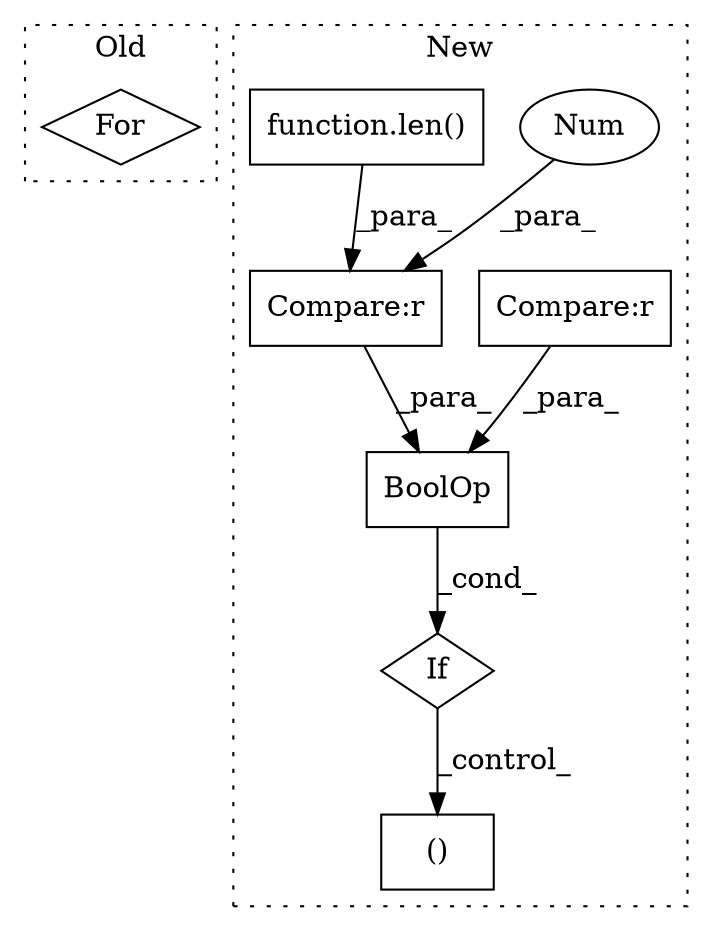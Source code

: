 digraph G {
subgraph cluster0 {
1 [label="For" a="107" s="227,266" l="4,10" shape="diamond"];
label = "Old";
style="dotted";
}
subgraph cluster1 {
2 [label="BoolOp" a="72" s="490" l="26" shape="box"];
3 [label="If" a="96" s="490" l="0" shape="diamond"];
4 [label="Compare:r" a="40" s="508" l="8" shape="box"];
5 [label="Compare:r" a="40" s="490" l="13" shape="box"];
6 [label="Num" a="76" s="515" l="1" shape="ellipse"];
7 [label="function.len()" a="75" s="508,513" l="4,1" shape="box"];
8 [label="()" a="54" s="659" l="3" shape="box"];
label = "New";
style="dotted";
}
2 -> 3 [label="_cond_"];
3 -> 8 [label="_control_"];
4 -> 2 [label="_para_"];
5 -> 2 [label="_para_"];
6 -> 4 [label="_para_"];
7 -> 4 [label="_para_"];
}